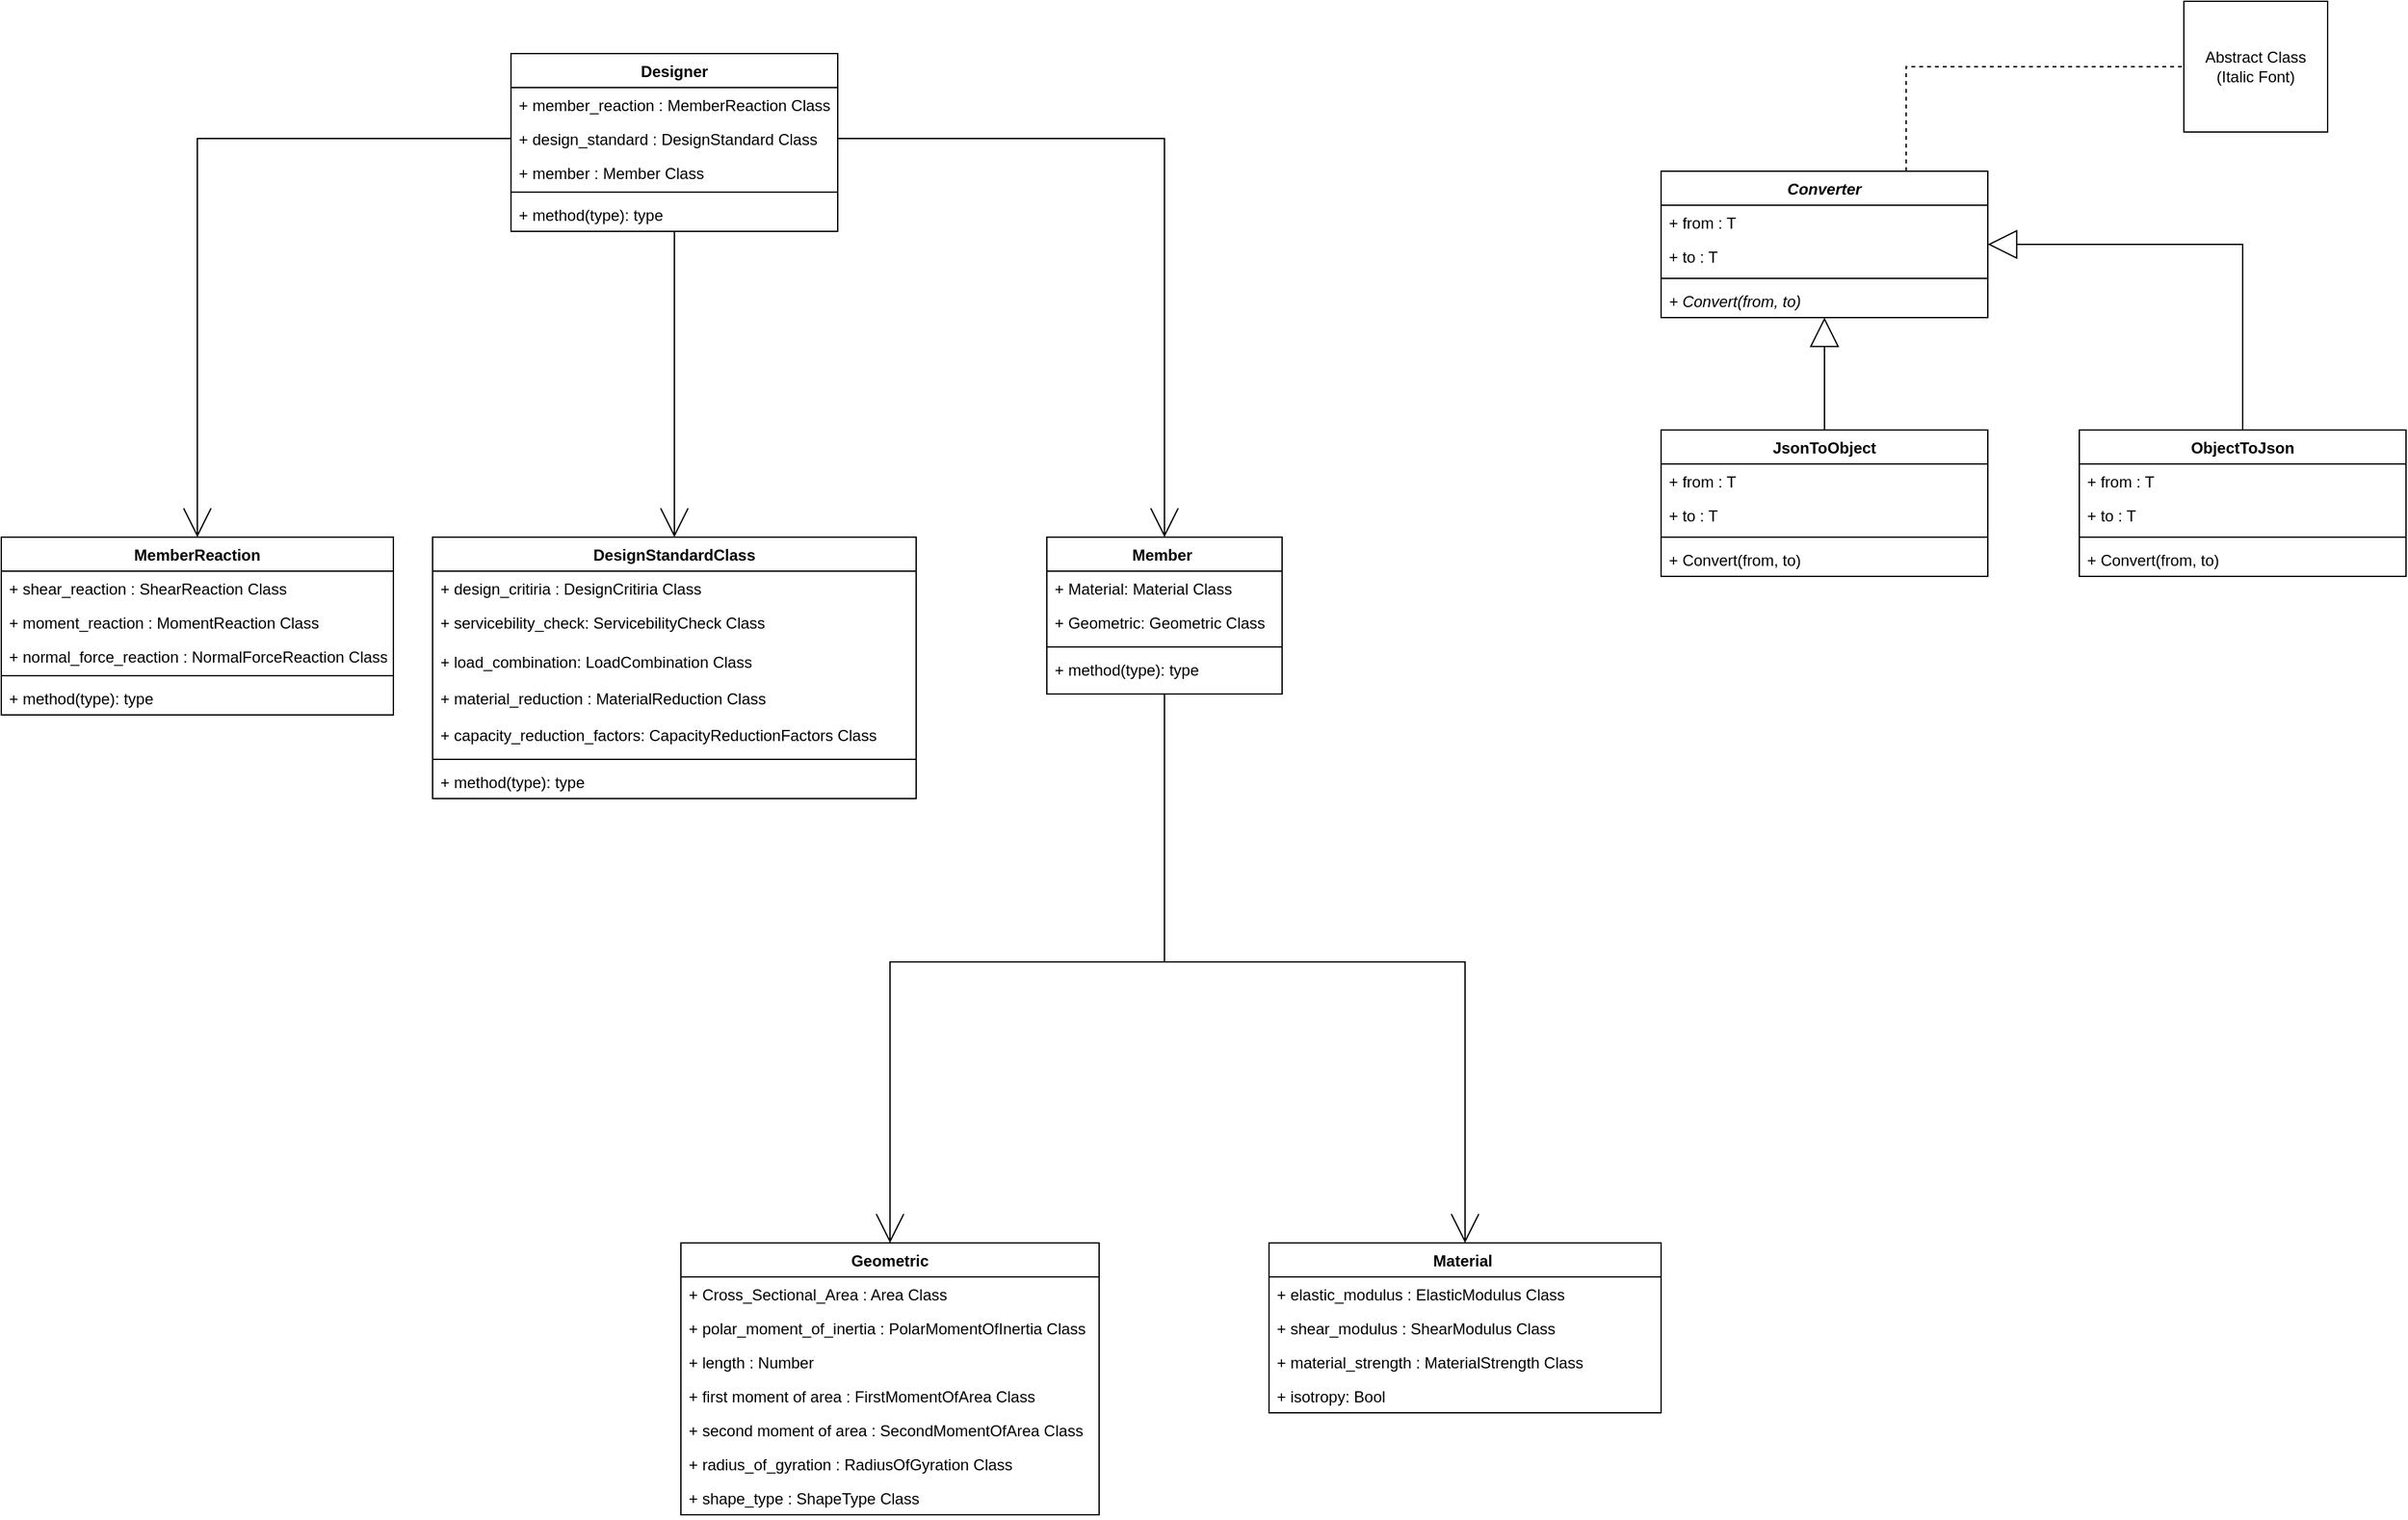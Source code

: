<mxfile version="13.3.0" type="github" pages="2">
  <diagram name="Page-1" id="c4acf3e9-155e-7222-9cf6-157b1a14988f">
    <mxGraphModel dx="1173" dy="953" grid="1" gridSize="10" guides="1" tooltips="1" connect="1" arrows="1" fold="1" page="1" pageScale="1" pageWidth="850" pageHeight="1100" background="#ffffff" math="0" shadow="0">
      <root>
        <mxCell id="0" />
        <mxCell id="1" parent="0" />
        <mxCell id="_zbEI8j1RnfakeMwb99n-57" value="&#xa;" style="text;strokeColor=none;fillColor=none;align=left;verticalAlign=top;spacingLeft=4;spacingRight=4;overflow=hidden;rotatable=0;points=[[0,0.5],[1,0.5]];portConstraint=eastwest;" parent="1" vertex="1">
          <mxGeometry x="1565" y="470" width="200" height="26" as="geometry" />
        </mxCell>
        <mxCell id="qBZ1eI56zBt9fNVnqdhr-16" value="" style="edgeStyle=orthogonalEdgeStyle;rounded=0;orthogonalLoop=1;jettySize=auto;html=1;endArrow=none;endFill=0;startArrow=block;startFill=0;startSize=20;" edge="1" parent="1" source="qBZ1eI56zBt9fNVnqdhr-1" target="qBZ1eI56zBt9fNVnqdhr-11">
          <mxGeometry relative="1" as="geometry" />
        </mxCell>
        <mxCell id="qBZ1eI56zBt9fNVnqdhr-25" value="" style="edgeStyle=orthogonalEdgeStyle;rounded=0;orthogonalLoop=1;jettySize=auto;html=1;startArrow=block;startFill=0;endArrow=none;endFill=0;startSize=20;" edge="1" parent="1" source="qBZ1eI56zBt9fNVnqdhr-1" target="qBZ1eI56zBt9fNVnqdhr-20">
          <mxGeometry relative="1" as="geometry" />
        </mxCell>
        <mxCell id="qBZ1eI56zBt9fNVnqdhr-1" value="Converter" style="swimlane;fontStyle=3;align=center;verticalAlign=top;childLayout=stackLayout;horizontal=1;startSize=26;horizontalStack=0;resizeParent=1;resizeParentMax=0;resizeLast=0;collapsible=1;marginBottom=0;" vertex="1" parent="1">
          <mxGeometry x="1330" y="260" width="250" height="112" as="geometry">
            <mxRectangle x="480" y="40" width="80" height="26" as="alternateBounds" />
          </mxGeometry>
        </mxCell>
        <mxCell id="qBZ1eI56zBt9fNVnqdhr-2" value="+ from : T" style="text;strokeColor=none;fillColor=none;align=left;verticalAlign=top;spacingLeft=4;spacingRight=4;overflow=hidden;rotatable=0;points=[[0,0.5],[1,0.5]];portConstraint=eastwest;" vertex="1" parent="qBZ1eI56zBt9fNVnqdhr-1">
          <mxGeometry y="26" width="250" height="26" as="geometry" />
        </mxCell>
        <mxCell id="qBZ1eI56zBt9fNVnqdhr-3" value="+ to : T&#xa;" style="text;strokeColor=none;fillColor=none;align=left;verticalAlign=top;spacingLeft=4;spacingRight=4;overflow=hidden;rotatable=0;points=[[0,0.5],[1,0.5]];portConstraint=eastwest;" vertex="1" parent="qBZ1eI56zBt9fNVnqdhr-1">
          <mxGeometry y="52" width="250" height="26" as="geometry" />
        </mxCell>
        <mxCell id="qBZ1eI56zBt9fNVnqdhr-5" value="" style="line;strokeWidth=1;fillColor=none;align=left;verticalAlign=middle;spacingTop=-1;spacingLeft=3;spacingRight=3;rotatable=0;labelPosition=right;points=[];portConstraint=eastwest;" vertex="1" parent="qBZ1eI56zBt9fNVnqdhr-1">
          <mxGeometry y="78" width="250" height="8" as="geometry" />
        </mxCell>
        <mxCell id="qBZ1eI56zBt9fNVnqdhr-6" value="+ Convert(from, to)" style="text;strokeColor=none;fillColor=none;align=left;verticalAlign=top;spacingLeft=4;spacingRight=4;overflow=hidden;rotatable=0;points=[[0,0.5],[1,0.5]];portConstraint=eastwest;fontStyle=2" vertex="1" parent="qBZ1eI56zBt9fNVnqdhr-1">
          <mxGeometry y="86" width="250" height="26" as="geometry" />
        </mxCell>
        <mxCell id="qBZ1eI56zBt9fNVnqdhr-11" value="JsonToObject" style="swimlane;fontStyle=1;align=center;verticalAlign=top;childLayout=stackLayout;horizontal=1;startSize=26;horizontalStack=0;resizeParent=1;resizeParentMax=0;resizeLast=0;collapsible=1;marginBottom=0;" vertex="1" parent="1">
          <mxGeometry x="1330" y="458" width="250" height="112" as="geometry">
            <mxRectangle x="480" y="40" width="80" height="26" as="alternateBounds" />
          </mxGeometry>
        </mxCell>
        <mxCell id="qBZ1eI56zBt9fNVnqdhr-12" value="+ from : T" style="text;strokeColor=none;fillColor=none;align=left;verticalAlign=top;spacingLeft=4;spacingRight=4;overflow=hidden;rotatable=0;points=[[0,0.5],[1,0.5]];portConstraint=eastwest;" vertex="1" parent="qBZ1eI56zBt9fNVnqdhr-11">
          <mxGeometry y="26" width="250" height="26" as="geometry" />
        </mxCell>
        <mxCell id="qBZ1eI56zBt9fNVnqdhr-13" value="+ to : T&#xa;" style="text;strokeColor=none;fillColor=none;align=left;verticalAlign=top;spacingLeft=4;spacingRight=4;overflow=hidden;rotatable=0;points=[[0,0.5],[1,0.5]];portConstraint=eastwest;" vertex="1" parent="qBZ1eI56zBt9fNVnqdhr-11">
          <mxGeometry y="52" width="250" height="26" as="geometry" />
        </mxCell>
        <mxCell id="qBZ1eI56zBt9fNVnqdhr-14" value="" style="line;strokeWidth=1;fillColor=none;align=left;verticalAlign=middle;spacingTop=-1;spacingLeft=3;spacingRight=3;rotatable=0;labelPosition=right;points=[];portConstraint=eastwest;" vertex="1" parent="qBZ1eI56zBt9fNVnqdhr-11">
          <mxGeometry y="78" width="250" height="8" as="geometry" />
        </mxCell>
        <mxCell id="qBZ1eI56zBt9fNVnqdhr-15" value="+ Convert(from, to)" style="text;strokeColor=none;fillColor=none;align=left;verticalAlign=top;spacingLeft=4;spacingRight=4;overflow=hidden;rotatable=0;points=[[0,0.5],[1,0.5]];portConstraint=eastwest;fontStyle=0" vertex="1" parent="qBZ1eI56zBt9fNVnqdhr-11">
          <mxGeometry y="86" width="250" height="26" as="geometry" />
        </mxCell>
        <mxCell id="qBZ1eI56zBt9fNVnqdhr-20" value="ObjectToJson" style="swimlane;fontStyle=1;align=center;verticalAlign=top;childLayout=stackLayout;horizontal=1;startSize=26;horizontalStack=0;resizeParent=1;resizeParentMax=0;resizeLast=0;collapsible=1;marginBottom=0;" vertex="1" parent="1">
          <mxGeometry x="1650" y="458" width="250" height="112" as="geometry">
            <mxRectangle x="480" y="40" width="80" height="26" as="alternateBounds" />
          </mxGeometry>
        </mxCell>
        <mxCell id="qBZ1eI56zBt9fNVnqdhr-21" value="+ from : T" style="text;strokeColor=none;fillColor=none;align=left;verticalAlign=top;spacingLeft=4;spacingRight=4;overflow=hidden;rotatable=0;points=[[0,0.5],[1,0.5]];portConstraint=eastwest;" vertex="1" parent="qBZ1eI56zBt9fNVnqdhr-20">
          <mxGeometry y="26" width="250" height="26" as="geometry" />
        </mxCell>
        <mxCell id="qBZ1eI56zBt9fNVnqdhr-22" value="+ to : T&#xa;" style="text;strokeColor=none;fillColor=none;align=left;verticalAlign=top;spacingLeft=4;spacingRight=4;overflow=hidden;rotatable=0;points=[[0,0.5],[1,0.5]];portConstraint=eastwest;" vertex="1" parent="qBZ1eI56zBt9fNVnqdhr-20">
          <mxGeometry y="52" width="250" height="26" as="geometry" />
        </mxCell>
        <mxCell id="qBZ1eI56zBt9fNVnqdhr-23" value="" style="line;strokeWidth=1;fillColor=none;align=left;verticalAlign=middle;spacingTop=-1;spacingLeft=3;spacingRight=3;rotatable=0;labelPosition=right;points=[];portConstraint=eastwest;" vertex="1" parent="qBZ1eI56zBt9fNVnqdhr-20">
          <mxGeometry y="78" width="250" height="8" as="geometry" />
        </mxCell>
        <mxCell id="qBZ1eI56zBt9fNVnqdhr-24" value="+ Convert(from, to)" style="text;strokeColor=none;fillColor=none;align=left;verticalAlign=top;spacingLeft=4;spacingRight=4;overflow=hidden;rotatable=0;points=[[0,0.5],[1,0.5]];portConstraint=eastwest;fontStyle=0" vertex="1" parent="qBZ1eI56zBt9fNVnqdhr-20">
          <mxGeometry y="86" width="250" height="26" as="geometry" />
        </mxCell>
        <mxCell id="qBZ1eI56zBt9fNVnqdhr-7" value="Abstract Class (Italic Font)" style="shape=note;whiteSpace=wrap;html=1;backgroundOutline=1;darkOpacity=0.05;size=0;" vertex="1" parent="1">
          <mxGeometry x="1730" y="130" width="110" height="100" as="geometry" />
        </mxCell>
        <mxCell id="qBZ1eI56zBt9fNVnqdhr-10" style="edgeStyle=orthogonalEdgeStyle;rounded=0;orthogonalLoop=1;jettySize=auto;html=1;entryX=0;entryY=0.5;entryDx=0;entryDy=0;entryPerimeter=0;exitX=0.75;exitY=0;exitDx=0;exitDy=0;startArrow=none;startFill=0;endArrow=none;endFill=0;startSize=1;strokeColor=#000000;dashed=1;endSize=1;" edge="1" parent="1" source="qBZ1eI56zBt9fNVnqdhr-1" target="qBZ1eI56zBt9fNVnqdhr-7">
          <mxGeometry relative="1" as="geometry">
            <Array as="points">
              <mxPoint x="1518" y="180" />
              <mxPoint x="1710" y="180" />
            </Array>
          </mxGeometry>
        </mxCell>
        <mxCell id="qBZ1eI56zBt9fNVnqdhr-52" style="edgeStyle=orthogonalEdgeStyle;rounded=0;orthogonalLoop=1;jettySize=auto;html=1;exitX=0.5;exitY=1;exitDx=0;exitDy=0;entryX=0.5;entryY=0;entryDx=0;entryDy=0;startArrow=none;startFill=0;endArrow=open;endFill=0;endSize=20;" edge="1" parent="1" source="_zbEI8j1RnfakeMwb99n-30" target="_zbEI8j1RnfakeMwb99n-40">
          <mxGeometry relative="1" as="geometry" />
        </mxCell>
        <mxCell id="qBZ1eI56zBt9fNVnqdhr-53" style="edgeStyle=orthogonalEdgeStyle;rounded=0;orthogonalLoop=1;jettySize=auto;html=1;exitX=0.5;exitY=1;exitDx=0;exitDy=0;startArrow=none;startFill=0;endArrow=open;endFill=0;endSize=20;" edge="1" parent="1" source="_zbEI8j1RnfakeMwb99n-30" target="_zbEI8j1RnfakeMwb99n-51">
          <mxGeometry relative="1" as="geometry" />
        </mxCell>
        <mxCell id="_zbEI8j1RnfakeMwb99n-30" value="Member " style="swimlane;fontStyle=1;align=center;verticalAlign=top;childLayout=stackLayout;horizontal=1;startSize=26;horizontalStack=0;resizeParent=1;resizeParentMax=0;resizeLast=0;collapsible=1;marginBottom=0;" parent="1" vertex="1">
          <mxGeometry x="860" y="540" width="180" height="120" as="geometry">
            <mxRectangle x="40" y="40" width="80" height="26" as="alternateBounds" />
          </mxGeometry>
        </mxCell>
        <mxCell id="_zbEI8j1RnfakeMwb99n-31" value="+ Material: Material Class&#xa;" style="text;strokeColor=none;fillColor=none;align=left;verticalAlign=top;spacingLeft=4;spacingRight=4;overflow=hidden;rotatable=0;points=[[0,0.5],[1,0.5]];portConstraint=eastwest;" parent="_zbEI8j1RnfakeMwb99n-30" vertex="1">
          <mxGeometry y="26" width="180" height="26" as="geometry" />
        </mxCell>
        <mxCell id="_zbEI8j1RnfakeMwb99n-45" value="+ Geometric: Geometric Class&#xa;" style="text;strokeColor=none;fillColor=none;align=left;verticalAlign=top;spacingLeft=4;spacingRight=4;overflow=hidden;rotatable=0;points=[[0,0.5],[1,0.5]];portConstraint=eastwest;" parent="_zbEI8j1RnfakeMwb99n-30" vertex="1">
          <mxGeometry y="52" width="180" height="28" as="geometry" />
        </mxCell>
        <mxCell id="_zbEI8j1RnfakeMwb99n-32" value="" style="line;strokeWidth=1;fillColor=none;align=left;verticalAlign=middle;spacingTop=-1;spacingLeft=3;spacingRight=3;rotatable=0;labelPosition=right;points=[];portConstraint=eastwest;" parent="_zbEI8j1RnfakeMwb99n-30" vertex="1">
          <mxGeometry y="80" width="180" height="8" as="geometry" />
        </mxCell>
        <mxCell id="_zbEI8j1RnfakeMwb99n-33" value="+ method(type): type" style="text;strokeColor=none;fillColor=none;align=left;verticalAlign=top;spacingLeft=4;spacingRight=4;overflow=hidden;rotatable=0;points=[[0,0.5],[1,0.5]];portConstraint=eastwest;" parent="_zbEI8j1RnfakeMwb99n-30" vertex="1">
          <mxGeometry y="88" width="180" height="32" as="geometry" />
        </mxCell>
        <mxCell id="_zbEI8j1RnfakeMwb99n-64" value="MemberReaction" style="swimlane;fontStyle=1;align=center;verticalAlign=top;childLayout=stackLayout;horizontal=1;startSize=26;horizontalStack=0;resizeParent=1;resizeParentMax=0;resizeLast=0;collapsible=1;marginBottom=0;" parent="1" vertex="1">
          <mxGeometry x="60" y="540" width="300" height="136" as="geometry">
            <mxRectangle x="40" y="600" width="130" height="26" as="alternateBounds" />
          </mxGeometry>
        </mxCell>
        <mxCell id="_zbEI8j1RnfakeMwb99n-65" value="+ shear_reaction : ShearReaction Class&#xa;" style="text;strokeColor=none;fillColor=none;align=left;verticalAlign=top;spacingLeft=4;spacingRight=4;overflow=hidden;rotatable=0;points=[[0,0.5],[1,0.5]];portConstraint=eastwest;" parent="_zbEI8j1RnfakeMwb99n-64" vertex="1">
          <mxGeometry y="26" width="300" height="26" as="geometry" />
        </mxCell>
        <mxCell id="_zbEI8j1RnfakeMwb99n-76" value="+ moment_reaction : MomentReaction Class&#xa;" style="text;strokeColor=none;fillColor=none;align=left;verticalAlign=top;spacingLeft=4;spacingRight=4;overflow=hidden;rotatable=0;points=[[0,0.5],[1,0.5]];portConstraint=eastwest;" parent="_zbEI8j1RnfakeMwb99n-64" vertex="1">
          <mxGeometry y="52" width="300" height="26" as="geometry" />
        </mxCell>
        <mxCell id="_zbEI8j1RnfakeMwb99n-77" value="+ normal_force_reaction : NormalForceReaction Class&#xa;" style="text;strokeColor=none;fillColor=none;align=left;verticalAlign=top;spacingLeft=4;spacingRight=4;overflow=hidden;rotatable=0;points=[[0,0.5],[1,0.5]];portConstraint=eastwest;" parent="_zbEI8j1RnfakeMwb99n-64" vertex="1">
          <mxGeometry y="78" width="300" height="24" as="geometry" />
        </mxCell>
        <mxCell id="_zbEI8j1RnfakeMwb99n-67" value="" style="line;strokeWidth=1;fillColor=none;align=left;verticalAlign=middle;spacingTop=-1;spacingLeft=3;spacingRight=3;rotatable=0;labelPosition=right;points=[];portConstraint=eastwest;" parent="_zbEI8j1RnfakeMwb99n-64" vertex="1">
          <mxGeometry y="102" width="300" height="8" as="geometry" />
        </mxCell>
        <mxCell id="_zbEI8j1RnfakeMwb99n-68" value="+ method(type): type" style="text;strokeColor=none;fillColor=none;align=left;verticalAlign=top;spacingLeft=4;spacingRight=4;overflow=hidden;rotatable=0;points=[[0,0.5],[1,0.5]];portConstraint=eastwest;" parent="_zbEI8j1RnfakeMwb99n-64" vertex="1">
          <mxGeometry y="110" width="300" height="26" as="geometry" />
        </mxCell>
        <mxCell id="qBZ1eI56zBt9fNVnqdhr-49" style="edgeStyle=orthogonalEdgeStyle;rounded=0;orthogonalLoop=1;jettySize=auto;html=1;entryX=0.5;entryY=0;entryDx=0;entryDy=0;startArrow=none;startFill=0;endArrow=open;endFill=0;endSize=20;" edge="1" parent="1" source="SzBSRjnE7hd-IW8ygLib-5" target="_zbEI8j1RnfakeMwb99n-69">
          <mxGeometry relative="1" as="geometry" />
        </mxCell>
        <mxCell id="SzBSRjnE7hd-IW8ygLib-5" value="Designer" style="swimlane;fontStyle=1;align=center;verticalAlign=top;childLayout=stackLayout;horizontal=1;startSize=26;horizontalStack=0;resizeParent=1;resizeParentMax=0;resizeLast=0;collapsible=1;marginBottom=0;" parent="1" vertex="1">
          <mxGeometry x="450" y="170" width="250" height="136" as="geometry">
            <mxRectangle x="480" y="40" width="80" height="26" as="alternateBounds" />
          </mxGeometry>
        </mxCell>
        <mxCell id="SzBSRjnE7hd-IW8ygLib-6" value="+ member_reaction : MemberReaction Class" style="text;strokeColor=none;fillColor=none;align=left;verticalAlign=top;spacingLeft=4;spacingRight=4;overflow=hidden;rotatable=0;points=[[0,0.5],[1,0.5]];portConstraint=eastwest;" parent="SzBSRjnE7hd-IW8ygLib-5" vertex="1">
          <mxGeometry y="26" width="250" height="26" as="geometry" />
        </mxCell>
        <mxCell id="SzBSRjnE7hd-IW8ygLib-7" value="+ design_standard : DesignStandard Class&#xa;" style="text;strokeColor=none;fillColor=none;align=left;verticalAlign=top;spacingLeft=4;spacingRight=4;overflow=hidden;rotatable=0;points=[[0,0.5],[1,0.5]];portConstraint=eastwest;" parent="SzBSRjnE7hd-IW8ygLib-5" vertex="1">
          <mxGeometry y="52" width="250" height="26" as="geometry" />
        </mxCell>
        <mxCell id="SzBSRjnE7hd-IW8ygLib-8" value="+ member : Member Class&#xa;" style="text;strokeColor=none;fillColor=none;align=left;verticalAlign=top;spacingLeft=4;spacingRight=4;overflow=hidden;rotatable=0;points=[[0,0.5],[1,0.5]];portConstraint=eastwest;" parent="SzBSRjnE7hd-IW8ygLib-5" vertex="1">
          <mxGeometry y="78" width="250" height="24" as="geometry" />
        </mxCell>
        <mxCell id="SzBSRjnE7hd-IW8ygLib-9" value="" style="line;strokeWidth=1;fillColor=none;align=left;verticalAlign=middle;spacingTop=-1;spacingLeft=3;spacingRight=3;rotatable=0;labelPosition=right;points=[];portConstraint=eastwest;" parent="SzBSRjnE7hd-IW8ygLib-5" vertex="1">
          <mxGeometry y="102" width="250" height="8" as="geometry" />
        </mxCell>
        <mxCell id="SzBSRjnE7hd-IW8ygLib-10" value="+ method(type): type" style="text;strokeColor=none;fillColor=none;align=left;verticalAlign=top;spacingLeft=4;spacingRight=4;overflow=hidden;rotatable=0;points=[[0,0.5],[1,0.5]];portConstraint=eastwest;" parent="SzBSRjnE7hd-IW8ygLib-5" vertex="1">
          <mxGeometry y="110" width="250" height="26" as="geometry" />
        </mxCell>
        <mxCell id="_zbEI8j1RnfakeMwb99n-69" value="DesignStandardClass" style="swimlane;fontStyle=1;align=center;verticalAlign=top;childLayout=stackLayout;horizontal=1;startSize=26;horizontalStack=0;resizeParent=1;resizeParentMax=0;resizeLast=0;collapsible=1;marginBottom=0;" parent="1" vertex="1">
          <mxGeometry x="390" y="540" width="370" height="200" as="geometry">
            <mxRectangle x="40" y="800" width="160" height="26" as="alternateBounds" />
          </mxGeometry>
        </mxCell>
        <mxCell id="_zbEI8j1RnfakeMwb99n-70" value="+ design_critiria : DesignCritiria Class&#xa;" style="text;strokeColor=none;fillColor=none;align=left;verticalAlign=top;spacingLeft=4;spacingRight=4;overflow=hidden;rotatable=0;points=[[0,0.5],[1,0.5]];portConstraint=eastwest;" parent="_zbEI8j1RnfakeMwb99n-69" vertex="1">
          <mxGeometry y="26" width="370" height="26" as="geometry" />
        </mxCell>
        <mxCell id="_zbEI8j1RnfakeMwb99n-79" value="+ servicebility_check: ServicebilityCheck Class&#xa;&#xa;" style="text;strokeColor=none;fillColor=none;align=left;verticalAlign=top;spacingLeft=4;spacingRight=4;overflow=hidden;rotatable=0;points=[[0,0.5],[1,0.5]];portConstraint=eastwest;" parent="_zbEI8j1RnfakeMwb99n-69" vertex="1">
          <mxGeometry y="52" width="370" height="30" as="geometry" />
        </mxCell>
        <mxCell id="_zbEI8j1RnfakeMwb99n-81" value="+ load_combination: LoadCombination Class&#xa;" style="text;strokeColor=none;fillColor=none;align=left;verticalAlign=top;spacingLeft=4;spacingRight=4;overflow=hidden;rotatable=0;points=[[0,0.5],[1,0.5]];portConstraint=eastwest;" parent="_zbEI8j1RnfakeMwb99n-69" vertex="1">
          <mxGeometry y="82" width="370" height="28" as="geometry" />
        </mxCell>
        <mxCell id="_zbEI8j1RnfakeMwb99n-80" value="+ material_reduction : MaterialReduction Class&#xa;" style="text;strokeColor=none;fillColor=none;align=left;verticalAlign=top;spacingLeft=4;spacingRight=4;overflow=hidden;rotatable=0;points=[[0,0.5],[1,0.5]];portConstraint=eastwest;" parent="_zbEI8j1RnfakeMwb99n-69" vertex="1">
          <mxGeometry y="110" width="370" height="28" as="geometry" />
        </mxCell>
        <mxCell id="_zbEI8j1RnfakeMwb99n-71" value="+ capacity_reduction_factors: CapacityReductionFactors Class&#xa;" style="text;strokeColor=none;fillColor=none;align=left;verticalAlign=top;spacingLeft=4;spacingRight=4;overflow=hidden;rotatable=0;points=[[0,0.5],[1,0.5]];portConstraint=eastwest;" parent="_zbEI8j1RnfakeMwb99n-69" vertex="1">
          <mxGeometry y="138" width="370" height="28" as="geometry" />
        </mxCell>
        <mxCell id="_zbEI8j1RnfakeMwb99n-72" value="" style="line;strokeWidth=1;fillColor=none;align=left;verticalAlign=middle;spacingTop=-1;spacingLeft=3;spacingRight=3;rotatable=0;labelPosition=right;points=[];portConstraint=eastwest;" parent="_zbEI8j1RnfakeMwb99n-69" vertex="1">
          <mxGeometry y="166" width="370" height="8" as="geometry" />
        </mxCell>
        <mxCell id="_zbEI8j1RnfakeMwb99n-73" value="+ method(type): type" style="text;strokeColor=none;fillColor=none;align=left;verticalAlign=top;spacingLeft=4;spacingRight=4;overflow=hidden;rotatable=0;points=[[0,0.5],[1,0.5]];portConstraint=eastwest;" parent="_zbEI8j1RnfakeMwb99n-69" vertex="1">
          <mxGeometry y="174" width="370" height="26" as="geometry" />
        </mxCell>
        <mxCell id="qBZ1eI56zBt9fNVnqdhr-51" style="edgeStyle=orthogonalEdgeStyle;rounded=0;orthogonalLoop=1;jettySize=auto;html=1;exitX=0;exitY=0.5;exitDx=0;exitDy=0;entryX=0.5;entryY=0;entryDx=0;entryDy=0;startArrow=none;startFill=0;endArrow=open;endFill=0;endSize=20;" edge="1" parent="1" source="SzBSRjnE7hd-IW8ygLib-7" target="_zbEI8j1RnfakeMwb99n-64">
          <mxGeometry relative="1" as="geometry" />
        </mxCell>
        <mxCell id="qBZ1eI56zBt9fNVnqdhr-55" style="edgeStyle=orthogonalEdgeStyle;rounded=0;orthogonalLoop=1;jettySize=auto;html=1;exitX=1;exitY=0.5;exitDx=0;exitDy=0;entryX=0.5;entryY=0;entryDx=0;entryDy=0;startArrow=none;startFill=0;endArrow=open;endFill=0;endSize=20;" edge="1" parent="1" source="SzBSRjnE7hd-IW8ygLib-7" target="_zbEI8j1RnfakeMwb99n-30">
          <mxGeometry relative="1" as="geometry" />
        </mxCell>
        <mxCell id="_zbEI8j1RnfakeMwb99n-40" value="Material " style="swimlane;fontStyle=1;align=center;verticalAlign=top;childLayout=stackLayout;horizontal=1;startSize=26;horizontalStack=0;resizeParent=1;resizeParentMax=0;resizeLast=0;collapsible=1;marginBottom=0;" parent="1" vertex="1">
          <mxGeometry x="1030" y="1080" width="300" height="130" as="geometry">
            <mxRectangle x="40" y="200" width="80" height="26" as="alternateBounds" />
          </mxGeometry>
        </mxCell>
        <mxCell id="_zbEI8j1RnfakeMwb99n-41" value="+ elastic_modulus : ElasticModulus Class" style="text;strokeColor=none;fillColor=none;align=left;verticalAlign=top;spacingLeft=4;spacingRight=4;overflow=hidden;rotatable=0;points=[[0,0.5],[1,0.5]];portConstraint=eastwest;" parent="_zbEI8j1RnfakeMwb99n-40" vertex="1">
          <mxGeometry y="26" width="300" height="26" as="geometry" />
        </mxCell>
        <mxCell id="_zbEI8j1RnfakeMwb99n-47" value="+ shear_modulus : ShearModulus Class" style="text;strokeColor=none;fillColor=none;align=left;verticalAlign=top;spacingLeft=4;spacingRight=4;overflow=hidden;rotatable=0;points=[[0,0.5],[1,0.5]];portConstraint=eastwest;" parent="_zbEI8j1RnfakeMwb99n-40" vertex="1">
          <mxGeometry y="52" width="300" height="26" as="geometry" />
        </mxCell>
        <mxCell id="_zbEI8j1RnfakeMwb99n-48" value="+ material_strength : MaterialStrength Class" style="text;strokeColor=none;fillColor=none;align=left;verticalAlign=top;spacingLeft=4;spacingRight=4;overflow=hidden;rotatable=0;points=[[0,0.5],[1,0.5]];portConstraint=eastwest;" parent="_zbEI8j1RnfakeMwb99n-40" vertex="1">
          <mxGeometry y="78" width="300" height="26" as="geometry" />
        </mxCell>
        <mxCell id="_zbEI8j1RnfakeMwb99n-50" value="+ isotropy: Bool&#xa;&#xa;" style="text;strokeColor=none;fillColor=none;align=left;verticalAlign=top;spacingLeft=4;spacingRight=4;overflow=hidden;rotatable=0;points=[[0,0.5],[1,0.5]];portConstraint=eastwest;" parent="_zbEI8j1RnfakeMwb99n-40" vertex="1">
          <mxGeometry y="104" width="300" height="26" as="geometry" />
        </mxCell>
        <mxCell id="_zbEI8j1RnfakeMwb99n-51" value="Geometric" style="swimlane;fontStyle=1;align=center;verticalAlign=top;childLayout=stackLayout;horizontal=1;startSize=26;horizontalStack=0;resizeParent=1;resizeParentMax=0;resizeLast=0;collapsible=1;marginBottom=0;" parent="1" vertex="1">
          <mxGeometry x="580" y="1080" width="320" height="208" as="geometry">
            <mxRectangle x="40" y="359" width="90" height="26" as="alternateBounds" />
          </mxGeometry>
        </mxCell>
        <mxCell id="_zbEI8j1RnfakeMwb99n-52" value="+ Cross_Sectional_Area : Area Class" style="text;strokeColor=none;fillColor=none;align=left;verticalAlign=top;spacingLeft=4;spacingRight=4;overflow=hidden;rotatable=0;points=[[0,0.5],[1,0.5]];portConstraint=eastwest;" parent="_zbEI8j1RnfakeMwb99n-51" vertex="1">
          <mxGeometry y="26" width="320" height="26" as="geometry" />
        </mxCell>
        <mxCell id="_zbEI8j1RnfakeMwb99n-53" value="+ polar_moment_of_inertia : PolarMomentOfInertia Class" style="text;strokeColor=none;fillColor=none;align=left;verticalAlign=top;spacingLeft=4;spacingRight=4;overflow=hidden;rotatable=0;points=[[0,0.5],[1,0.5]];portConstraint=eastwest;" parent="_zbEI8j1RnfakeMwb99n-51" vertex="1">
          <mxGeometry y="52" width="320" height="26" as="geometry" />
        </mxCell>
        <mxCell id="_zbEI8j1RnfakeMwb99n-54" value="+ length : Number" style="text;strokeColor=none;fillColor=none;align=left;verticalAlign=top;spacingLeft=4;spacingRight=4;overflow=hidden;rotatable=0;points=[[0,0.5],[1,0.5]];portConstraint=eastwest;" parent="_zbEI8j1RnfakeMwb99n-51" vertex="1">
          <mxGeometry y="78" width="320" height="26" as="geometry" />
        </mxCell>
        <mxCell id="_zbEI8j1RnfakeMwb99n-55" value="+ first moment of area : FirstMomentOfArea Class" style="text;strokeColor=none;fillColor=none;align=left;verticalAlign=top;spacingLeft=4;spacingRight=4;overflow=hidden;rotatable=0;points=[[0,0.5],[1,0.5]];portConstraint=eastwest;" parent="_zbEI8j1RnfakeMwb99n-51" vertex="1">
          <mxGeometry y="104" width="320" height="26" as="geometry" />
        </mxCell>
        <mxCell id="_zbEI8j1RnfakeMwb99n-59" value="+ second moment of area : SecondMomentOfArea Class" style="text;strokeColor=none;fillColor=none;align=left;verticalAlign=top;spacingLeft=4;spacingRight=4;overflow=hidden;rotatable=0;points=[[0,0.5],[1,0.5]];portConstraint=eastwest;" parent="_zbEI8j1RnfakeMwb99n-51" vertex="1">
          <mxGeometry y="130" width="320" height="26" as="geometry" />
        </mxCell>
        <mxCell id="_zbEI8j1RnfakeMwb99n-63" value="+ radius_of_gyration : RadiusOfGyration Class" style="text;strokeColor=none;fillColor=none;align=left;verticalAlign=top;spacingLeft=4;spacingRight=4;overflow=hidden;rotatable=0;points=[[0,0.5],[1,0.5]];portConstraint=eastwest;" parent="_zbEI8j1RnfakeMwb99n-51" vertex="1">
          <mxGeometry y="156" width="320" height="26" as="geometry" />
        </mxCell>
        <mxCell id="_zbEI8j1RnfakeMwb99n-62" value="+ shape_type : ShapeType Class" style="text;strokeColor=none;fillColor=none;align=left;verticalAlign=top;spacingLeft=4;spacingRight=4;overflow=hidden;rotatable=0;points=[[0,0.5],[1,0.5]];portConstraint=eastwest;" parent="_zbEI8j1RnfakeMwb99n-51" vertex="1">
          <mxGeometry y="182" width="320" height="26" as="geometry" />
        </mxCell>
      </root>
    </mxGraphModel>
  </diagram>
  <diagram id="HKLVTQaH3SxaPvngRRZY" name="Page-2">
    <mxGraphModel dx="704" dy="572" grid="1" gridSize="10" guides="1" tooltips="1" connect="1" arrows="1" fold="1" page="1" pageScale="1" pageWidth="827" pageHeight="1169" math="0" shadow="0">
      <root>
        <mxCell id="4sPTfSwly4_rggH1RehD-0" />
        <mxCell id="4sPTfSwly4_rggH1RehD-1" parent="4sPTfSwly4_rggH1RehD-0" />
      </root>
    </mxGraphModel>
  </diagram>
</mxfile>
